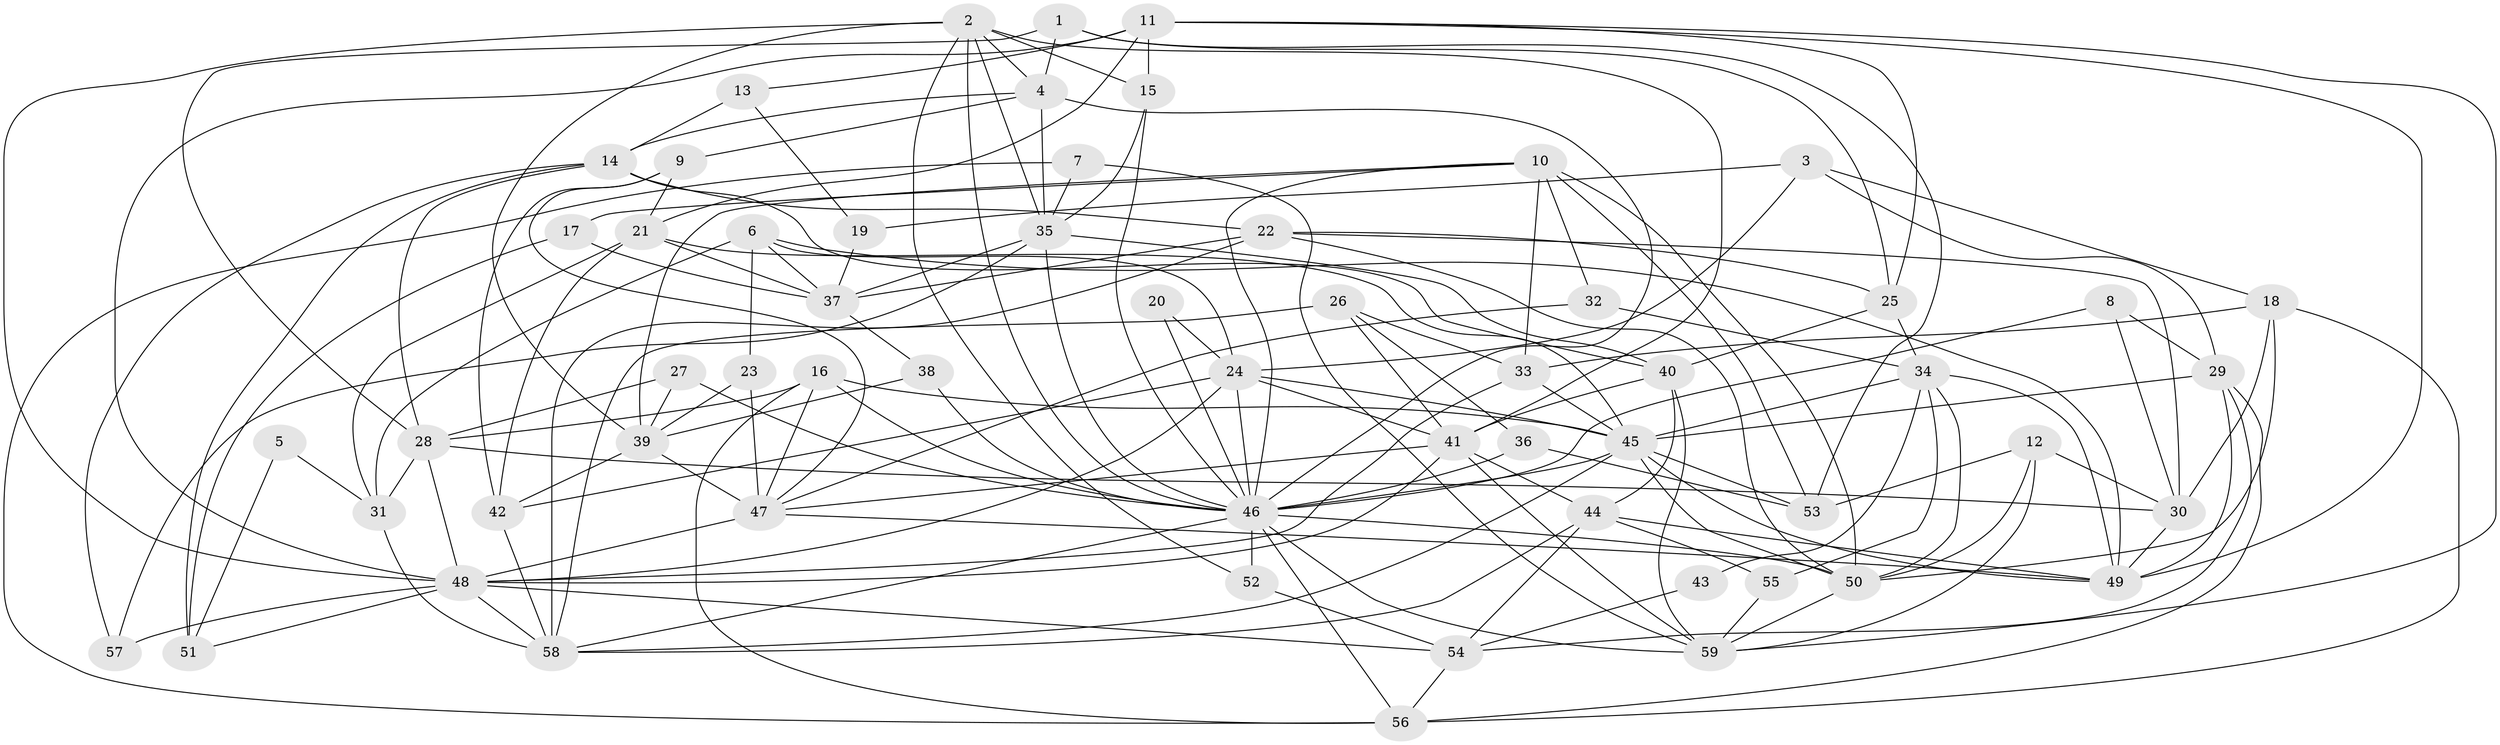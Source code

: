 // original degree distribution, {3: 0.23728813559322035, 5: 0.2288135593220339, 4: 0.2627118644067797, 6: 0.07627118644067797, 2: 0.15254237288135594, 7: 0.01694915254237288, 8: 0.01694915254237288, 9: 0.00847457627118644}
// Generated by graph-tools (version 1.1) at 2025/26/03/09/25 03:26:17]
// undirected, 59 vertices, 164 edges
graph export_dot {
graph [start="1"]
  node [color=gray90,style=filled];
  1;
  2;
  3;
  4;
  5;
  6;
  7;
  8;
  9;
  10;
  11;
  12;
  13;
  14;
  15;
  16;
  17;
  18;
  19;
  20;
  21;
  22;
  23;
  24;
  25;
  26;
  27;
  28;
  29;
  30;
  31;
  32;
  33;
  34;
  35;
  36;
  37;
  38;
  39;
  40;
  41;
  42;
  43;
  44;
  45;
  46;
  47;
  48;
  49;
  50;
  51;
  52;
  53;
  54;
  55;
  56;
  57;
  58;
  59;
  1 -- 4 [weight=1.0];
  1 -- 25 [weight=1.0];
  1 -- 28 [weight=1.0];
  1 -- 53 [weight=1.0];
  2 -- 4 [weight=1.0];
  2 -- 15 [weight=1.0];
  2 -- 35 [weight=1.0];
  2 -- 39 [weight=1.0];
  2 -- 41 [weight=1.0];
  2 -- 46 [weight=1.0];
  2 -- 48 [weight=1.0];
  2 -- 52 [weight=1.0];
  3 -- 18 [weight=1.0];
  3 -- 19 [weight=1.0];
  3 -- 24 [weight=1.0];
  3 -- 29 [weight=1.0];
  4 -- 9 [weight=1.0];
  4 -- 14 [weight=1.0];
  4 -- 35 [weight=1.0];
  4 -- 46 [weight=1.0];
  5 -- 31 [weight=1.0];
  5 -- 51 [weight=1.0];
  6 -- 23 [weight=1.0];
  6 -- 24 [weight=1.0];
  6 -- 31 [weight=1.0];
  6 -- 37 [weight=1.0];
  6 -- 49 [weight=1.0];
  7 -- 35 [weight=1.0];
  7 -- 56 [weight=1.0];
  7 -- 59 [weight=1.0];
  8 -- 29 [weight=1.0];
  8 -- 30 [weight=1.0];
  8 -- 46 [weight=1.0];
  9 -- 21 [weight=1.0];
  9 -- 42 [weight=1.0];
  9 -- 47 [weight=1.0];
  10 -- 17 [weight=1.0];
  10 -- 32 [weight=1.0];
  10 -- 33 [weight=1.0];
  10 -- 39 [weight=1.0];
  10 -- 46 [weight=1.0];
  10 -- 50 [weight=1.0];
  10 -- 53 [weight=1.0];
  11 -- 13 [weight=1.0];
  11 -- 15 [weight=1.0];
  11 -- 21 [weight=1.0];
  11 -- 25 [weight=1.0];
  11 -- 48 [weight=1.0];
  11 -- 49 [weight=1.0];
  11 -- 59 [weight=1.0];
  12 -- 30 [weight=1.0];
  12 -- 50 [weight=1.0];
  12 -- 53 [weight=1.0];
  12 -- 59 [weight=1.0];
  13 -- 14 [weight=2.0];
  13 -- 19 [weight=1.0];
  14 -- 22 [weight=1.0];
  14 -- 28 [weight=1.0];
  14 -- 40 [weight=1.0];
  14 -- 51 [weight=1.0];
  14 -- 57 [weight=1.0];
  15 -- 35 [weight=1.0];
  15 -- 46 [weight=1.0];
  16 -- 28 [weight=1.0];
  16 -- 45 [weight=1.0];
  16 -- 46 [weight=1.0];
  16 -- 47 [weight=1.0];
  16 -- 56 [weight=1.0];
  17 -- 37 [weight=2.0];
  17 -- 51 [weight=2.0];
  18 -- 30 [weight=1.0];
  18 -- 33 [weight=1.0];
  18 -- 50 [weight=1.0];
  18 -- 56 [weight=1.0];
  19 -- 37 [weight=1.0];
  20 -- 24 [weight=1.0];
  20 -- 46 [weight=1.0];
  21 -- 31 [weight=1.0];
  21 -- 37 [weight=1.0];
  21 -- 42 [weight=1.0];
  21 -- 45 [weight=1.0];
  22 -- 25 [weight=1.0];
  22 -- 30 [weight=1.0];
  22 -- 37 [weight=1.0];
  22 -- 50 [weight=1.0];
  22 -- 58 [weight=1.0];
  23 -- 39 [weight=1.0];
  23 -- 47 [weight=2.0];
  24 -- 41 [weight=2.0];
  24 -- 42 [weight=1.0];
  24 -- 45 [weight=1.0];
  24 -- 46 [weight=2.0];
  24 -- 48 [weight=1.0];
  25 -- 34 [weight=1.0];
  25 -- 40 [weight=1.0];
  26 -- 33 [weight=1.0];
  26 -- 36 [weight=1.0];
  26 -- 41 [weight=1.0];
  26 -- 58 [weight=1.0];
  27 -- 28 [weight=1.0];
  27 -- 39 [weight=1.0];
  27 -- 46 [weight=1.0];
  28 -- 30 [weight=1.0];
  28 -- 31 [weight=1.0];
  28 -- 48 [weight=1.0];
  29 -- 45 [weight=1.0];
  29 -- 49 [weight=1.0];
  29 -- 54 [weight=1.0];
  29 -- 56 [weight=1.0];
  30 -- 49 [weight=1.0];
  31 -- 58 [weight=2.0];
  32 -- 34 [weight=1.0];
  32 -- 47 [weight=1.0];
  33 -- 45 [weight=1.0];
  33 -- 48 [weight=1.0];
  34 -- 43 [weight=1.0];
  34 -- 45 [weight=1.0];
  34 -- 49 [weight=1.0];
  34 -- 50 [weight=1.0];
  34 -- 55 [weight=1.0];
  35 -- 37 [weight=1.0];
  35 -- 40 [weight=1.0];
  35 -- 46 [weight=1.0];
  35 -- 57 [weight=1.0];
  36 -- 46 [weight=2.0];
  36 -- 53 [weight=1.0];
  37 -- 38 [weight=1.0];
  38 -- 39 [weight=1.0];
  38 -- 46 [weight=1.0];
  39 -- 42 [weight=1.0];
  39 -- 47 [weight=2.0];
  40 -- 41 [weight=1.0];
  40 -- 44 [weight=1.0];
  40 -- 59 [weight=1.0];
  41 -- 44 [weight=1.0];
  41 -- 47 [weight=1.0];
  41 -- 48 [weight=1.0];
  41 -- 59 [weight=1.0];
  42 -- 58 [weight=1.0];
  43 -- 54 [weight=1.0];
  44 -- 49 [weight=1.0];
  44 -- 54 [weight=1.0];
  44 -- 55 [weight=1.0];
  44 -- 58 [weight=1.0];
  45 -- 46 [weight=2.0];
  45 -- 49 [weight=1.0];
  45 -- 50 [weight=1.0];
  45 -- 53 [weight=1.0];
  45 -- 58 [weight=1.0];
  46 -- 50 [weight=1.0];
  46 -- 52 [weight=1.0];
  46 -- 56 [weight=1.0];
  46 -- 58 [weight=1.0];
  46 -- 59 [weight=1.0];
  47 -- 48 [weight=1.0];
  47 -- 49 [weight=1.0];
  48 -- 51 [weight=1.0];
  48 -- 54 [weight=1.0];
  48 -- 57 [weight=1.0];
  48 -- 58 [weight=1.0];
  50 -- 59 [weight=1.0];
  52 -- 54 [weight=1.0];
  54 -- 56 [weight=1.0];
  55 -- 59 [weight=1.0];
}
